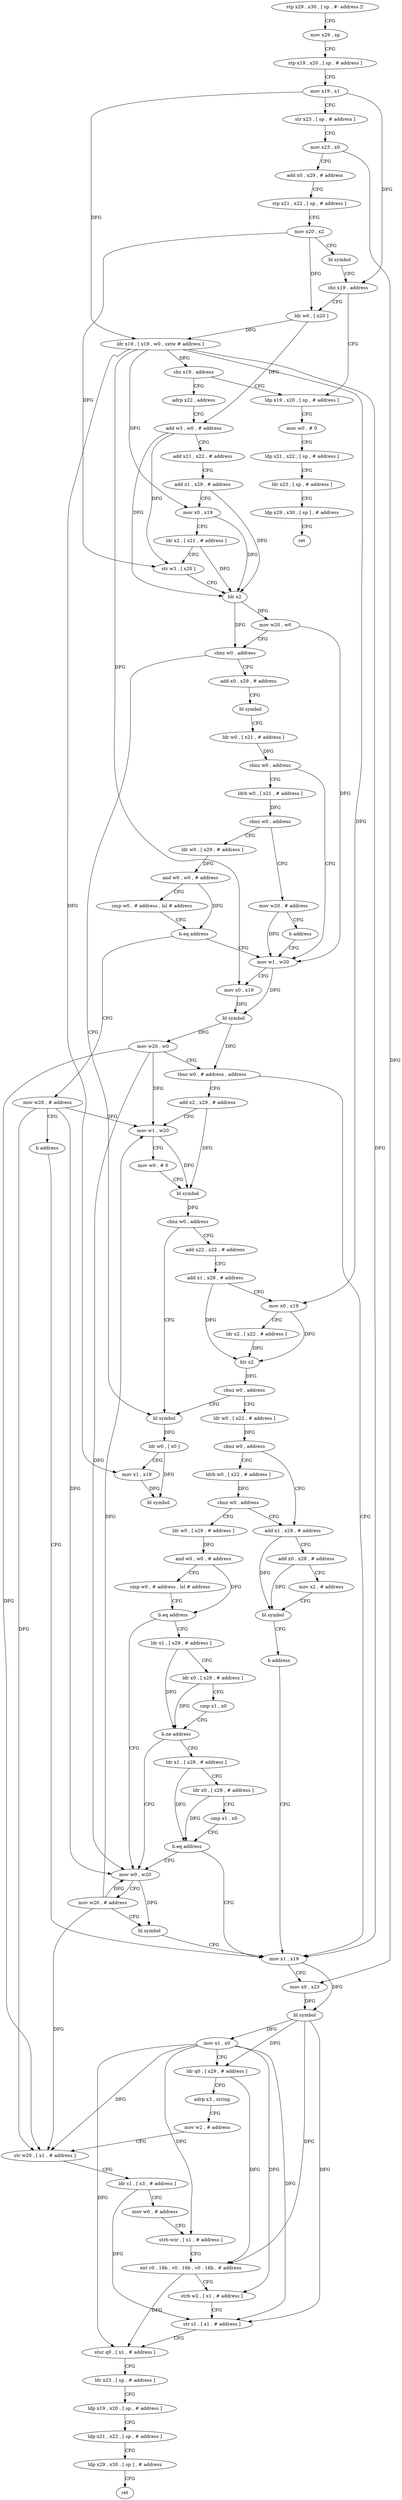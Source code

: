 digraph "func" {
"4259752" [label = "stp x29 , x30 , [ sp , #- address ]!" ]
"4259756" [label = "mov x29 , sp" ]
"4259760" [label = "stp x19 , x20 , [ sp , # address ]" ]
"4259764" [label = "mov x19 , x1" ]
"4259768" [label = "str x23 , [ sp , # address ]" ]
"4259772" [label = "mov x23 , x0" ]
"4259776" [label = "add x0 , x29 , # address" ]
"4259780" [label = "stp x21 , x22 , [ sp , # address ]" ]
"4259784" [label = "mov x20 , x2" ]
"4259788" [label = "bl symbol" ]
"4259792" [label = "cbz x19 , address" ]
"4260112" [label = "ldp x19 , x20 , [ sp , # address ]" ]
"4259796" [label = "ldr w0 , [ x20 ]" ]
"4260116" [label = "mov w0 , # 0" ]
"4260120" [label = "ldp x21 , x22 , [ sp , # address ]" ]
"4260124" [label = "ldr x23 , [ sp , # address ]" ]
"4260128" [label = "ldp x29 , x30 , [ sp ] , # address" ]
"4260132" [label = "ret" ]
"4259800" [label = "ldr x19 , [ x19 , w0 , sxtw # address ]" ]
"4259804" [label = "cbz x19 , address" ]
"4259808" [label = "adrp x22 , address" ]
"4259812" [label = "add w3 , w0 , # address" ]
"4259816" [label = "add x21 , x22 , # address" ]
"4259820" [label = "add x1 , x29 , # address" ]
"4259824" [label = "mov x0 , x19" ]
"4259828" [label = "ldr x2 , [ x21 , # address ]" ]
"4259832" [label = "str w3 , [ x20 ]" ]
"4259836" [label = "blr x2" ]
"4259840" [label = "mov w20 , w0" ]
"4259844" [label = "cbnz w0 , address" ]
"4260176" [label = "bl symbol" ]
"4259848" [label = "add x0 , x29 , # address" ]
"4260180" [label = "ldr w0 , [ x0 ]" ]
"4260184" [label = "mov x1 , x19" ]
"4260188" [label = "bl symbol" ]
"4259852" [label = "bl symbol" ]
"4259856" [label = "ldr w0 , [ x21 , # address ]" ]
"4259860" [label = "cbnz w0 , address" ]
"4259888" [label = "mov w1 , w20" ]
"4259864" [label = "ldrb w0 , [ x21 , # address ]" ]
"4259892" [label = "mov x0 , x19" ]
"4259896" [label = "bl symbol" ]
"4259900" [label = "mov w20 , w0" ]
"4259904" [label = "tbnz w0 , # address , address" ]
"4260028" [label = "mov x1 , x19" ]
"4259908" [label = "add x2 , x29 , # address" ]
"4259868" [label = "cbnz w0 , address" ]
"4260136" [label = "mov w20 , # address" ]
"4259872" [label = "ldr w0 , [ x29 , # address ]" ]
"4260032" [label = "mov x0 , x23" ]
"4260036" [label = "bl symbol" ]
"4260040" [label = "mov x1 , x0" ]
"4260044" [label = "ldr q0 , [ x29 , # address ]" ]
"4260048" [label = "adrp x3 , string" ]
"4260052" [label = "mov w2 , # address" ]
"4260056" [label = "str w20 , [ x1 , # address ]" ]
"4260060" [label = "ldr s1 , [ x3 , # address ]" ]
"4260064" [label = "mov w0 , # address" ]
"4260068" [label = "strb wzr , [ x1 , # address ]" ]
"4260072" [label = "ext v0 . 16b , v0 . 16b , v0 . 16b , # address" ]
"4260076" [label = "strb w2 , [ x1 , # address ]" ]
"4260080" [label = "str s1 , [ x1 , # address ]" ]
"4260084" [label = "stur q0 , [ x1 , # address ]" ]
"4260088" [label = "ldr x23 , [ sp , # address ]" ]
"4260092" [label = "ldp x19 , x20 , [ sp , # address ]" ]
"4260096" [label = "ldp x21 , x22 , [ sp , # address ]" ]
"4260100" [label = "ldp x29 , x30 , [ sp ] , # address" ]
"4260104" [label = "ret" ]
"4259912" [label = "mov w1 , w20" ]
"4259916" [label = "mov w0 , # 0" ]
"4259920" [label = "bl symbol" ]
"4259924" [label = "cbnz w0 , address" ]
"4259928" [label = "add x22 , x22 , # address" ]
"4260140" [label = "b address" ]
"4259876" [label = "and w0 , w0 , # address" ]
"4259880" [label = "cmp w0 , # address , lsl # address" ]
"4259884" [label = "b.eq address" ]
"4260168" [label = "mov w20 , # address" ]
"4259932" [label = "add x1 , x29 , # address" ]
"4259936" [label = "mov x0 , x19" ]
"4259940" [label = "ldr x2 , [ x22 , # address ]" ]
"4259944" [label = "blr x2" ]
"4259948" [label = "cbnz w0 , address" ]
"4259952" [label = "ldr w0 , [ x22 , # address ]" ]
"4260172" [label = "b address" ]
"4259956" [label = "cbnz w0 , address" ]
"4260144" [label = "add x1 , x29 , # address" ]
"4259960" [label = "ldrb w0 , [ x22 , # address ]" ]
"4260148" [label = "add x0 , x29 , # address" ]
"4260152" [label = "mov x2 , # address" ]
"4260156" [label = "bl symbol" ]
"4260160" [label = "b address" ]
"4259964" [label = "cbnz w0 , address" ]
"4259968" [label = "ldr w0 , [ x29 , # address ]" ]
"4259972" [label = "and w0 , w0 , # address" ]
"4259976" [label = "cmp w0 , # address , lsl # address" ]
"4259980" [label = "b.eq address" ]
"4260016" [label = "mov w0 , w20" ]
"4259984" [label = "ldr x1 , [ x29 , # address ]" ]
"4260020" [label = "mov w20 , # address" ]
"4260024" [label = "bl symbol" ]
"4259988" [label = "ldr x0 , [ x29 , # address ]" ]
"4259992" [label = "cmp x1 , x0" ]
"4259996" [label = "b.ne address" ]
"4260000" [label = "ldr x1 , [ x29 , # address ]" ]
"4260004" [label = "ldr x0 , [ x29 , # address ]" ]
"4260008" [label = "cmp x1 , x0" ]
"4260012" [label = "b.eq address" ]
"4259752" -> "4259756" [ label = "CFG" ]
"4259756" -> "4259760" [ label = "CFG" ]
"4259760" -> "4259764" [ label = "CFG" ]
"4259764" -> "4259768" [ label = "CFG" ]
"4259764" -> "4259792" [ label = "DFG" ]
"4259764" -> "4259800" [ label = "DFG" ]
"4259768" -> "4259772" [ label = "CFG" ]
"4259772" -> "4259776" [ label = "CFG" ]
"4259772" -> "4260032" [ label = "DFG" ]
"4259776" -> "4259780" [ label = "CFG" ]
"4259780" -> "4259784" [ label = "CFG" ]
"4259784" -> "4259788" [ label = "CFG" ]
"4259784" -> "4259796" [ label = "DFG" ]
"4259784" -> "4259832" [ label = "DFG" ]
"4259788" -> "4259792" [ label = "CFG" ]
"4259792" -> "4260112" [ label = "CFG" ]
"4259792" -> "4259796" [ label = "CFG" ]
"4260112" -> "4260116" [ label = "CFG" ]
"4259796" -> "4259800" [ label = "DFG" ]
"4259796" -> "4259812" [ label = "DFG" ]
"4260116" -> "4260120" [ label = "CFG" ]
"4260120" -> "4260124" [ label = "CFG" ]
"4260124" -> "4260128" [ label = "CFG" ]
"4260128" -> "4260132" [ label = "CFG" ]
"4259800" -> "4259804" [ label = "DFG" ]
"4259800" -> "4259824" [ label = "DFG" ]
"4259800" -> "4260184" [ label = "DFG" ]
"4259800" -> "4259892" [ label = "DFG" ]
"4259800" -> "4260028" [ label = "DFG" ]
"4259800" -> "4259936" [ label = "DFG" ]
"4259804" -> "4260112" [ label = "CFG" ]
"4259804" -> "4259808" [ label = "CFG" ]
"4259808" -> "4259812" [ label = "CFG" ]
"4259812" -> "4259816" [ label = "CFG" ]
"4259812" -> "4259832" [ label = "DFG" ]
"4259812" -> "4259836" [ label = "DFG" ]
"4259816" -> "4259820" [ label = "CFG" ]
"4259820" -> "4259824" [ label = "CFG" ]
"4259820" -> "4259836" [ label = "DFG" ]
"4259824" -> "4259828" [ label = "CFG" ]
"4259824" -> "4259836" [ label = "DFG" ]
"4259828" -> "4259832" [ label = "CFG" ]
"4259828" -> "4259836" [ label = "DFG" ]
"4259832" -> "4259836" [ label = "CFG" ]
"4259836" -> "4259840" [ label = "DFG" ]
"4259836" -> "4259844" [ label = "DFG" ]
"4259840" -> "4259844" [ label = "CFG" ]
"4259840" -> "4259888" [ label = "DFG" ]
"4259844" -> "4260176" [ label = "CFG" ]
"4259844" -> "4259848" [ label = "CFG" ]
"4260176" -> "4260180" [ label = "DFG" ]
"4259848" -> "4259852" [ label = "CFG" ]
"4260180" -> "4260184" [ label = "CFG" ]
"4260180" -> "4260188" [ label = "DFG" ]
"4260184" -> "4260188" [ label = "DFG" ]
"4259852" -> "4259856" [ label = "CFG" ]
"4259856" -> "4259860" [ label = "DFG" ]
"4259860" -> "4259888" [ label = "CFG" ]
"4259860" -> "4259864" [ label = "CFG" ]
"4259888" -> "4259892" [ label = "CFG" ]
"4259888" -> "4259896" [ label = "DFG" ]
"4259864" -> "4259868" [ label = "DFG" ]
"4259892" -> "4259896" [ label = "DFG" ]
"4259896" -> "4259900" [ label = "DFG" ]
"4259896" -> "4259904" [ label = "DFG" ]
"4259900" -> "4259904" [ label = "CFG" ]
"4259900" -> "4260056" [ label = "DFG" ]
"4259900" -> "4259912" [ label = "DFG" ]
"4259900" -> "4260016" [ label = "DFG" ]
"4259904" -> "4260028" [ label = "CFG" ]
"4259904" -> "4259908" [ label = "CFG" ]
"4260028" -> "4260032" [ label = "CFG" ]
"4260028" -> "4260036" [ label = "DFG" ]
"4259908" -> "4259912" [ label = "CFG" ]
"4259908" -> "4259920" [ label = "DFG" ]
"4259868" -> "4260136" [ label = "CFG" ]
"4259868" -> "4259872" [ label = "CFG" ]
"4260136" -> "4260140" [ label = "CFG" ]
"4260136" -> "4259888" [ label = "DFG" ]
"4259872" -> "4259876" [ label = "DFG" ]
"4260032" -> "4260036" [ label = "DFG" ]
"4260036" -> "4260040" [ label = "DFG" ]
"4260036" -> "4260044" [ label = "DFG" ]
"4260036" -> "4260072" [ label = "DFG" ]
"4260036" -> "4260080" [ label = "DFG" ]
"4260040" -> "4260044" [ label = "CFG" ]
"4260040" -> "4260056" [ label = "DFG" ]
"4260040" -> "4260068" [ label = "DFG" ]
"4260040" -> "4260076" [ label = "DFG" ]
"4260040" -> "4260080" [ label = "DFG" ]
"4260040" -> "4260084" [ label = "DFG" ]
"4260044" -> "4260048" [ label = "CFG" ]
"4260044" -> "4260072" [ label = "DFG" ]
"4260048" -> "4260052" [ label = "CFG" ]
"4260052" -> "4260056" [ label = "CFG" ]
"4260056" -> "4260060" [ label = "CFG" ]
"4260060" -> "4260064" [ label = "CFG" ]
"4260060" -> "4260080" [ label = "DFG" ]
"4260064" -> "4260068" [ label = "CFG" ]
"4260068" -> "4260072" [ label = "CFG" ]
"4260072" -> "4260076" [ label = "CFG" ]
"4260072" -> "4260084" [ label = "DFG" ]
"4260076" -> "4260080" [ label = "CFG" ]
"4260080" -> "4260084" [ label = "CFG" ]
"4260084" -> "4260088" [ label = "CFG" ]
"4260088" -> "4260092" [ label = "CFG" ]
"4260092" -> "4260096" [ label = "CFG" ]
"4260096" -> "4260100" [ label = "CFG" ]
"4260100" -> "4260104" [ label = "CFG" ]
"4259912" -> "4259916" [ label = "CFG" ]
"4259912" -> "4259920" [ label = "DFG" ]
"4259916" -> "4259920" [ label = "CFG" ]
"4259920" -> "4259924" [ label = "DFG" ]
"4259924" -> "4260176" [ label = "CFG" ]
"4259924" -> "4259928" [ label = "CFG" ]
"4259928" -> "4259932" [ label = "CFG" ]
"4260140" -> "4259888" [ label = "CFG" ]
"4259876" -> "4259880" [ label = "CFG" ]
"4259876" -> "4259884" [ label = "DFG" ]
"4259880" -> "4259884" [ label = "CFG" ]
"4259884" -> "4260168" [ label = "CFG" ]
"4259884" -> "4259888" [ label = "CFG" ]
"4260168" -> "4260172" [ label = "CFG" ]
"4260168" -> "4260056" [ label = "DFG" ]
"4260168" -> "4259912" [ label = "DFG" ]
"4260168" -> "4260016" [ label = "DFG" ]
"4259932" -> "4259936" [ label = "CFG" ]
"4259932" -> "4259944" [ label = "DFG" ]
"4259936" -> "4259940" [ label = "CFG" ]
"4259936" -> "4259944" [ label = "DFG" ]
"4259940" -> "4259944" [ label = "DFG" ]
"4259944" -> "4259948" [ label = "DFG" ]
"4259948" -> "4260176" [ label = "CFG" ]
"4259948" -> "4259952" [ label = "CFG" ]
"4259952" -> "4259956" [ label = "DFG" ]
"4260172" -> "4260028" [ label = "CFG" ]
"4259956" -> "4260144" [ label = "CFG" ]
"4259956" -> "4259960" [ label = "CFG" ]
"4260144" -> "4260148" [ label = "CFG" ]
"4260144" -> "4260156" [ label = "DFG" ]
"4259960" -> "4259964" [ label = "DFG" ]
"4260148" -> "4260152" [ label = "CFG" ]
"4260148" -> "4260156" [ label = "DFG" ]
"4260152" -> "4260156" [ label = "CFG" ]
"4260156" -> "4260160" [ label = "CFG" ]
"4260160" -> "4260028" [ label = "CFG" ]
"4259964" -> "4260144" [ label = "CFG" ]
"4259964" -> "4259968" [ label = "CFG" ]
"4259968" -> "4259972" [ label = "DFG" ]
"4259972" -> "4259976" [ label = "CFG" ]
"4259972" -> "4259980" [ label = "DFG" ]
"4259976" -> "4259980" [ label = "CFG" ]
"4259980" -> "4260016" [ label = "CFG" ]
"4259980" -> "4259984" [ label = "CFG" ]
"4260016" -> "4260020" [ label = "CFG" ]
"4260016" -> "4260024" [ label = "DFG" ]
"4259984" -> "4259988" [ label = "CFG" ]
"4259984" -> "4259996" [ label = "DFG" ]
"4260020" -> "4260024" [ label = "CFG" ]
"4260020" -> "4260056" [ label = "DFG" ]
"4260020" -> "4259912" [ label = "DFG" ]
"4260020" -> "4260016" [ label = "DFG" ]
"4260024" -> "4260028" [ label = "CFG" ]
"4259988" -> "4259992" [ label = "CFG" ]
"4259988" -> "4259996" [ label = "DFG" ]
"4259992" -> "4259996" [ label = "CFG" ]
"4259996" -> "4260016" [ label = "CFG" ]
"4259996" -> "4260000" [ label = "CFG" ]
"4260000" -> "4260004" [ label = "CFG" ]
"4260000" -> "4260012" [ label = "DFG" ]
"4260004" -> "4260008" [ label = "CFG" ]
"4260004" -> "4260012" [ label = "DFG" ]
"4260008" -> "4260012" [ label = "CFG" ]
"4260012" -> "4260028" [ label = "CFG" ]
"4260012" -> "4260016" [ label = "CFG" ]
}

